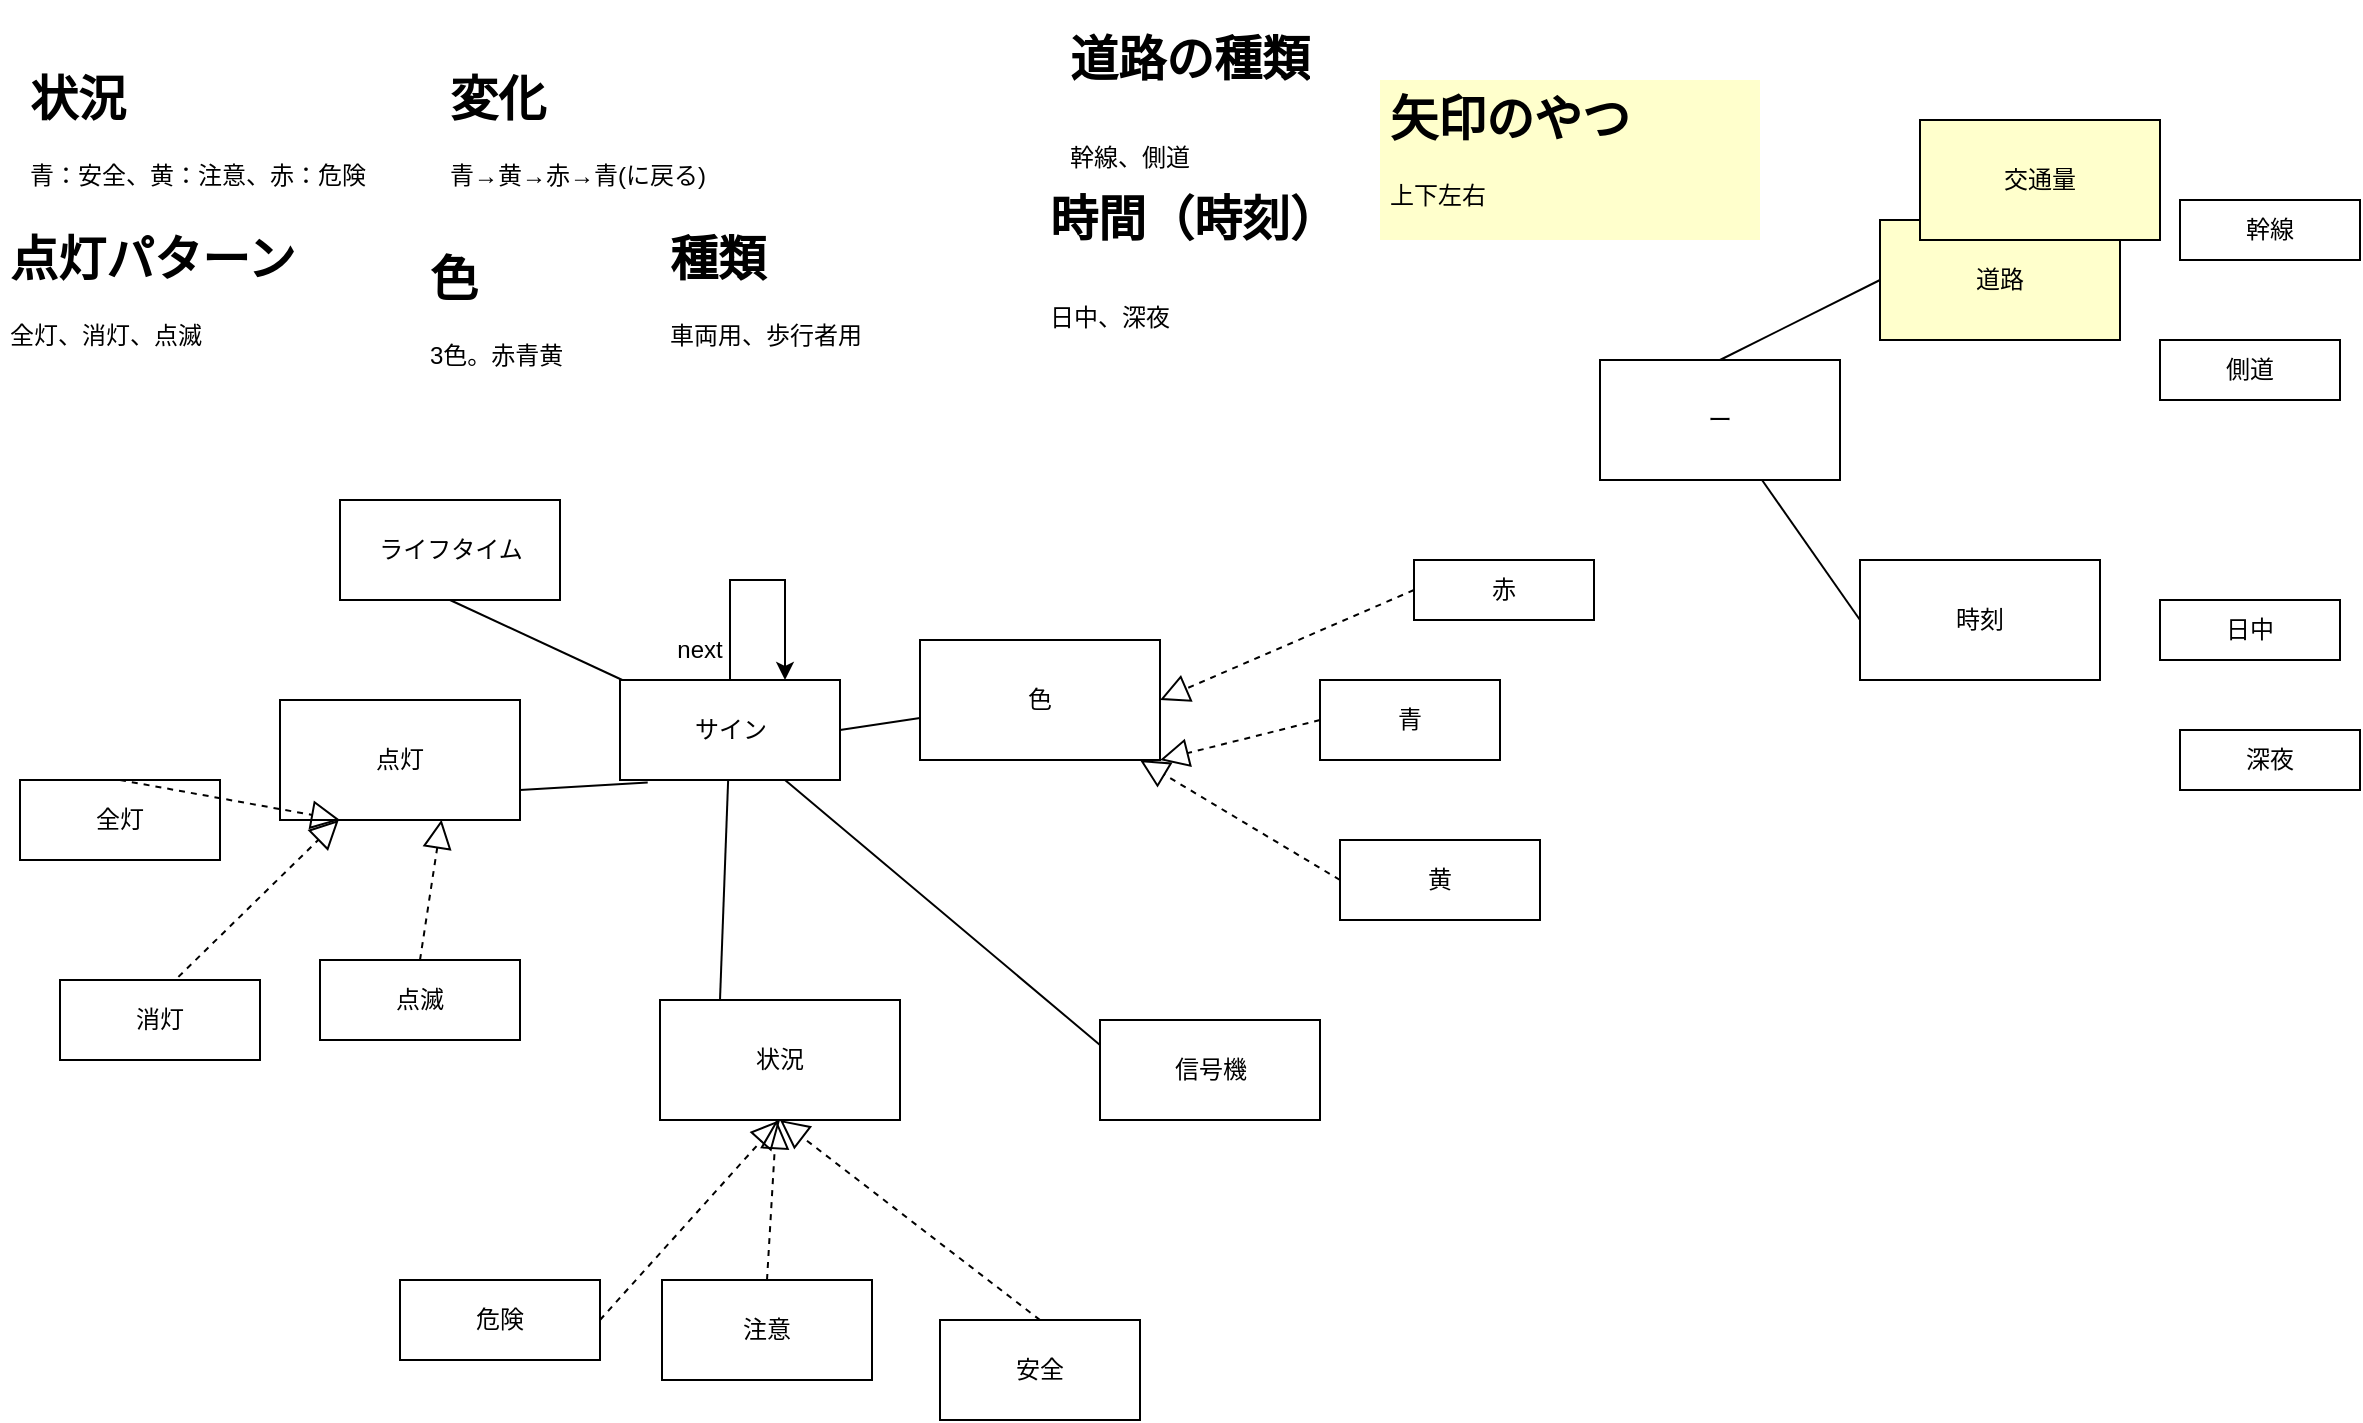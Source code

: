 <mxfile version="20.2.3" type="device"><diagram id="jWnToi57JITIwDMsDHNV" name="ページ1"><mxGraphModel dx="1253" dy="1033" grid="1" gridSize="10" guides="1" tooltips="1" connect="1" arrows="1" fold="1" page="1" pageScale="1" pageWidth="827" pageHeight="1169" math="0" shadow="0"><root><mxCell id="0"/><mxCell id="1" parent="0"/><mxCell id="VM4lnM-x1pUXhkawBHjk-1" value="&lt;h1&gt;色&lt;/h1&gt;&lt;div&gt;3色。赤青黄&lt;/div&gt;" style="text;html=1;strokeColor=none;fillColor=none;spacing=5;spacingTop=-20;whiteSpace=wrap;overflow=hidden;rounded=0;" vertex="1" parent="1"><mxGeometry x="240" y="120" width="190" height="80" as="geometry"/></mxCell><mxCell id="VM4lnM-x1pUXhkawBHjk-2" value="色" style="rounded=0;whiteSpace=wrap;html=1;" vertex="1" parent="1"><mxGeometry x="490" y="320" width="120" height="60" as="geometry"/></mxCell><mxCell id="VM4lnM-x1pUXhkawBHjk-3" value="状況" style="rounded=0;whiteSpace=wrap;html=1;" vertex="1" parent="1"><mxGeometry x="360" y="500" width="120" height="60" as="geometry"/></mxCell><mxCell id="VM4lnM-x1pUXhkawBHjk-4" value="赤" style="rounded=0;whiteSpace=wrap;html=1;" vertex="1" parent="1"><mxGeometry x="737" y="280" width="90" height="30" as="geometry"/></mxCell><mxCell id="VM4lnM-x1pUXhkawBHjk-7" value="青" style="rounded=0;whiteSpace=wrap;html=1;" vertex="1" parent="1"><mxGeometry x="690" y="340" width="90" height="40" as="geometry"/></mxCell><mxCell id="VM4lnM-x1pUXhkawBHjk-8" value="黄" style="rounded=0;whiteSpace=wrap;html=1;" vertex="1" parent="1"><mxGeometry x="700" y="420" width="100" height="40" as="geometry"/></mxCell><mxCell id="VM4lnM-x1pUXhkawBHjk-9" value="&lt;h1&gt;変化&lt;/h1&gt;&lt;div&gt;青→黄→赤→青(に戻る)&lt;/div&gt;" style="text;html=1;strokeColor=none;fillColor=none;spacing=5;spacingTop=-20;whiteSpace=wrap;overflow=hidden;rounded=0;" vertex="1" parent="1"><mxGeometry x="250" y="30" width="190" height="80" as="geometry"/></mxCell><mxCell id="VM4lnM-x1pUXhkawBHjk-10" value="&lt;h1&gt;状況&lt;/h1&gt;&lt;div&gt;青：安全、黄：注意、赤：危険&lt;/div&gt;" style="text;html=1;strokeColor=none;fillColor=none;spacing=5;spacingTop=-20;whiteSpace=wrap;overflow=hidden;rounded=0;" vertex="1" parent="1"><mxGeometry x="40" y="30" width="190" height="80" as="geometry"/></mxCell><mxCell id="VM4lnM-x1pUXhkawBHjk-11" value="" style="endArrow=block;dashed=1;endFill=0;endSize=12;html=1;rounded=0;entryX=1;entryY=0.5;entryDx=0;entryDy=0;exitX=0;exitY=0.5;exitDx=0;exitDy=0;" edge="1" parent="1" source="VM4lnM-x1pUXhkawBHjk-4" target="VM4lnM-x1pUXhkawBHjk-2"><mxGeometry width="160" relative="1" as="geometry"><mxPoint x="603" y="520" as="sourcePoint"/><mxPoint x="753" y="520" as="targetPoint"/></mxGeometry></mxCell><mxCell id="VM4lnM-x1pUXhkawBHjk-14" value="" style="endArrow=block;dashed=1;endFill=0;endSize=12;html=1;rounded=0;exitX=0;exitY=0.5;exitDx=0;exitDy=0;entryX=1;entryY=1;entryDx=0;entryDy=0;" edge="1" parent="1" source="VM4lnM-x1pUXhkawBHjk-7" target="VM4lnM-x1pUXhkawBHjk-2"><mxGeometry width="160" relative="1" as="geometry"><mxPoint x="643" y="480" as="sourcePoint"/><mxPoint x="553" y="460" as="targetPoint"/></mxGeometry></mxCell><mxCell id="VM4lnM-x1pUXhkawBHjk-15" value="" style="endArrow=block;dashed=1;endFill=0;endSize=12;html=1;rounded=0;exitX=0;exitY=0.5;exitDx=0;exitDy=0;" edge="1" parent="1" source="VM4lnM-x1pUXhkawBHjk-8" target="VM4lnM-x1pUXhkawBHjk-2"><mxGeometry width="160" relative="1" as="geometry"><mxPoint x="633" y="560" as="sourcePoint"/><mxPoint x="553" y="460" as="targetPoint"/></mxGeometry></mxCell><mxCell id="VM4lnM-x1pUXhkawBHjk-16" value="安全" style="rounded=0;whiteSpace=wrap;html=1;" vertex="1" parent="1"><mxGeometry x="500" y="660" width="100" height="50" as="geometry"/></mxCell><mxCell id="VM4lnM-x1pUXhkawBHjk-17" value="注意" style="rounded=0;whiteSpace=wrap;html=1;" vertex="1" parent="1"><mxGeometry x="361" y="640" width="105" height="50" as="geometry"/></mxCell><mxCell id="VM4lnM-x1pUXhkawBHjk-19" value="危険" style="rounded=0;whiteSpace=wrap;html=1;" vertex="1" parent="1"><mxGeometry x="230" y="640" width="100" height="40" as="geometry"/></mxCell><mxCell id="VM4lnM-x1pUXhkawBHjk-25" value="" style="endArrow=block;dashed=1;endFill=0;endSize=12;html=1;rounded=0;exitX=0.5;exitY=0;exitDx=0;exitDy=0;entryX=0.5;entryY=1;entryDx=0;entryDy=0;" edge="1" parent="1" source="VM4lnM-x1pUXhkawBHjk-16" target="VM4lnM-x1pUXhkawBHjk-3"><mxGeometry width="160" relative="1" as="geometry"><mxPoint x="840" y="590" as="sourcePoint"/><mxPoint x="720" y="470" as="targetPoint"/></mxGeometry></mxCell><mxCell id="VM4lnM-x1pUXhkawBHjk-26" value="" style="endArrow=block;dashed=1;endFill=0;endSize=12;html=1;rounded=0;exitX=0.5;exitY=0;exitDx=0;exitDy=0;" edge="1" parent="1" source="VM4lnM-x1pUXhkawBHjk-17" target="VM4lnM-x1pUXhkawBHjk-3"><mxGeometry width="160" relative="1" as="geometry"><mxPoint x="700" y="660" as="sourcePoint"/><mxPoint x="580" y="570" as="targetPoint"/></mxGeometry></mxCell><mxCell id="VM4lnM-x1pUXhkawBHjk-27" value="" style="endArrow=block;dashed=1;endFill=0;endSize=12;html=1;rounded=0;exitX=1;exitY=0.5;exitDx=0;exitDy=0;entryX=0.5;entryY=1;entryDx=0;entryDy=0;" edge="1" parent="1" source="VM4lnM-x1pUXhkawBHjk-19" target="VM4lnM-x1pUXhkawBHjk-3"><mxGeometry width="160" relative="1" as="geometry"><mxPoint x="552.5" y="670" as="sourcePoint"/><mxPoint x="580" y="580" as="targetPoint"/></mxGeometry></mxCell><mxCell id="VM4lnM-x1pUXhkawBHjk-28" value="&lt;h1&gt;点灯パターン&lt;/h1&gt;&lt;div&gt;全灯、消灯、点滅&lt;/div&gt;" style="text;html=1;strokeColor=none;fillColor=none;spacing=5;spacingTop=-20;whiteSpace=wrap;overflow=hidden;rounded=0;" vertex="1" parent="1"><mxGeometry x="30" y="110" width="190" height="80" as="geometry"/></mxCell><mxCell id="VM4lnM-x1pUXhkawBHjk-29" value="点灯" style="rounded=0;whiteSpace=wrap;html=1;" vertex="1" parent="1"><mxGeometry x="170" y="350" width="120" height="60" as="geometry"/></mxCell><mxCell id="VM4lnM-x1pUXhkawBHjk-31" value="全灯" style="rounded=0;whiteSpace=wrap;html=1;" vertex="1" parent="1"><mxGeometry x="40" y="390" width="100" height="40" as="geometry"/></mxCell><mxCell id="VM4lnM-x1pUXhkawBHjk-32" value="消灯" style="rounded=0;whiteSpace=wrap;html=1;" vertex="1" parent="1"><mxGeometry x="60" y="490" width="100" height="40" as="geometry"/></mxCell><mxCell id="VM4lnM-x1pUXhkawBHjk-33" value="点滅" style="rounded=0;whiteSpace=wrap;html=1;" vertex="1" parent="1"><mxGeometry x="190" y="480" width="100" height="40" as="geometry"/></mxCell><mxCell id="VM4lnM-x1pUXhkawBHjk-34" value="" style="endArrow=block;dashed=1;endFill=0;endSize=12;html=1;rounded=0;exitX=0.5;exitY=0;exitDx=0;exitDy=0;entryX=0.25;entryY=1;entryDx=0;entryDy=0;" edge="1" parent="1" source="VM4lnM-x1pUXhkawBHjk-31" target="VM4lnM-x1pUXhkawBHjk-29"><mxGeometry width="160" relative="1" as="geometry"><mxPoint x="383" y="750.0" as="sourcePoint"/><mxPoint x="475.5" y="670.0" as="targetPoint"/></mxGeometry></mxCell><mxCell id="VM4lnM-x1pUXhkawBHjk-35" value="" style="endArrow=block;dashed=1;endFill=0;endSize=12;html=1;rounded=0;exitX=0.592;exitY=-0.039;exitDx=0;exitDy=0;exitPerimeter=0;" edge="1" parent="1" source="VM4lnM-x1pUXhkawBHjk-32" target="VM4lnM-x1pUXhkawBHjk-29"><mxGeometry width="160" relative="1" as="geometry"><mxPoint x="113" y="530" as="sourcePoint"/><mxPoint x="193" y="500" as="targetPoint"/></mxGeometry></mxCell><mxCell id="VM4lnM-x1pUXhkawBHjk-36" value="" style="endArrow=block;dashed=1;endFill=0;endSize=12;html=1;rounded=0;exitX=0.5;exitY=0;exitDx=0;exitDy=0;entryX=0.673;entryY=0.997;entryDx=0;entryDy=0;entryPerimeter=0;" edge="1" parent="1" source="VM4lnM-x1pUXhkawBHjk-33" target="VM4lnM-x1pUXhkawBHjk-29"><mxGeometry width="160" relative="1" as="geometry"><mxPoint x="182.2" y="608.44" as="sourcePoint"/><mxPoint x="214.159" y="500" as="targetPoint"/></mxGeometry></mxCell><mxCell id="VM4lnM-x1pUXhkawBHjk-38" value="&lt;h1&gt;種類&lt;/h1&gt;&lt;div&gt;車両用、歩行者用&lt;/div&gt;" style="text;html=1;strokeColor=none;fillColor=none;spacing=5;spacingTop=-20;whiteSpace=wrap;overflow=hidden;rounded=0;" vertex="1" parent="1"><mxGeometry x="360" y="110" width="190" height="80" as="geometry"/></mxCell><mxCell id="VM4lnM-x1pUXhkawBHjk-39" value="&lt;h1&gt;&lt;span style=&quot;background-color: initial;&quot;&gt;時間（時刻）&lt;/span&gt;&lt;/h1&gt;&lt;h1&gt;&lt;span style=&quot;font-size: 12px; font-weight: 400;&quot;&gt;日中、深夜&lt;/span&gt;&lt;/h1&gt;" style="text;html=1;strokeColor=none;fillColor=none;spacing=5;spacingTop=-20;whiteSpace=wrap;overflow=hidden;rounded=0;" vertex="1" parent="1"><mxGeometry x="550" y="90" width="190" height="80" as="geometry"/></mxCell><mxCell id="VM4lnM-x1pUXhkawBHjk-40" value="&lt;h1&gt;道路の種類&lt;/h1&gt;&lt;h1&gt;&lt;span style=&quot;font-size: 12px; font-weight: 400;&quot;&gt;幹線、側道&lt;/span&gt;&lt;/h1&gt;" style="text;html=1;strokeColor=none;fillColor=none;spacing=5;spacingTop=-20;whiteSpace=wrap;overflow=hidden;rounded=0;" vertex="1" parent="1"><mxGeometry x="560" y="10" width="190" height="80" as="geometry"/></mxCell><mxCell id="VM4lnM-x1pUXhkawBHjk-41" value="信号機" style="html=1;" vertex="1" parent="1"><mxGeometry x="580" y="510" width="110" height="50" as="geometry"/></mxCell><mxCell id="VM4lnM-x1pUXhkawBHjk-47" value="サイン" style="html=1;" vertex="1" parent="1"><mxGeometry x="340" y="340" width="110" height="50" as="geometry"/></mxCell><mxCell id="VM4lnM-x1pUXhkawBHjk-51" value="" style="endArrow=none;html=1;rounded=0;exitX=1;exitY=0.75;exitDx=0;exitDy=0;entryX=0.126;entryY=1.026;entryDx=0;entryDy=0;entryPerimeter=0;" edge="1" parent="1" source="VM4lnM-x1pUXhkawBHjk-29" target="VM4lnM-x1pUXhkawBHjk-47"><mxGeometry width="50" height="50" relative="1" as="geometry"><mxPoint x="410" y="460" as="sourcePoint"/><mxPoint x="460" y="410" as="targetPoint"/></mxGeometry></mxCell><mxCell id="VM4lnM-x1pUXhkawBHjk-53" value="" style="endArrow=none;html=1;rounded=0;entryX=1;entryY=0.5;entryDx=0;entryDy=0;" edge="1" parent="1" source="VM4lnM-x1pUXhkawBHjk-2" target="VM4lnM-x1pUXhkawBHjk-47"><mxGeometry width="50" height="50" relative="1" as="geometry"><mxPoint x="461.46" y="610.54" as="sourcePoint"/><mxPoint x="385" y="440" as="targetPoint"/></mxGeometry></mxCell><mxCell id="VM4lnM-x1pUXhkawBHjk-54" value="" style="endArrow=none;html=1;rounded=0;exitX=0.25;exitY=0;exitDx=0;exitDy=0;" edge="1" parent="1" source="VM4lnM-x1pUXhkawBHjk-3" target="VM4lnM-x1pUXhkawBHjk-47"><mxGeometry width="50" height="50" relative="1" as="geometry"><mxPoint x="461.46" y="610.54" as="sourcePoint"/><mxPoint x="410.993" y="400" as="targetPoint"/></mxGeometry></mxCell><mxCell id="VM4lnM-x1pUXhkawBHjk-56" value="ライフタイム" style="html=1;" vertex="1" parent="1"><mxGeometry x="200" y="250" width="110" height="50" as="geometry"/></mxCell><mxCell id="VM4lnM-x1pUXhkawBHjk-57" value="" style="endArrow=none;html=1;rounded=0;exitX=0.5;exitY=1;exitDx=0;exitDy=0;" edge="1" parent="1" source="VM4lnM-x1pUXhkawBHjk-56" target="VM4lnM-x1pUXhkawBHjk-47"><mxGeometry width="50" height="50" relative="1" as="geometry"><mxPoint x="300" y="405" as="sourcePoint"/><mxPoint x="363.86" y="401.3" as="targetPoint"/></mxGeometry></mxCell><mxCell id="VM4lnM-x1pUXhkawBHjk-58" style="edgeStyle=orthogonalEdgeStyle;rounded=0;orthogonalLoop=1;jettySize=auto;html=1;entryX=0.75;entryY=0;entryDx=0;entryDy=0;" edge="1" parent="1" source="VM4lnM-x1pUXhkawBHjk-47" target="VM4lnM-x1pUXhkawBHjk-47"><mxGeometry relative="1" as="geometry"><Array as="points"><mxPoint x="395" y="290"/><mxPoint x="423" y="290"/></Array></mxGeometry></mxCell><mxCell id="VM4lnM-x1pUXhkawBHjk-59" value="next" style="text;html=1;strokeColor=none;fillColor=none;align=center;verticalAlign=middle;whiteSpace=wrap;rounded=0;" vertex="1" parent="1"><mxGeometry x="350" y="310" width="60" height="30" as="geometry"/></mxCell><mxCell id="VM4lnM-x1pUXhkawBHjk-60" value="" style="endArrow=none;html=1;rounded=0;exitX=0;exitY=0.25;exitDx=0;exitDy=0;entryX=0.75;entryY=1;entryDx=0;entryDy=0;" edge="1" parent="1" source="VM4lnM-x1pUXhkawBHjk-41" target="VM4lnM-x1pUXhkawBHjk-47"><mxGeometry width="50" height="50" relative="1" as="geometry"><mxPoint x="400" y="510.0" as="sourcePoint"/><mxPoint x="404.074" y="400" as="targetPoint"/></mxGeometry></mxCell><mxCell id="VM4lnM-x1pUXhkawBHjk-61" value="&lt;h1&gt;矢印のやつ&lt;/h1&gt;&lt;div&gt;上下左右&lt;/div&gt;" style="text;html=1;strokeColor=none;fillColor=#FFFFCC;spacing=5;spacingTop=-20;whiteSpace=wrap;overflow=hidden;rounded=0;" vertex="1" parent="1"><mxGeometry x="720" y="40" width="190" height="80" as="geometry"/></mxCell><mxCell id="VM4lnM-x1pUXhkawBHjk-63" value="道路" style="rounded=0;whiteSpace=wrap;html=1;fillColor=#FFFFCC;" vertex="1" parent="1"><mxGeometry x="970" y="110" width="120" height="60" as="geometry"/></mxCell><mxCell id="VM4lnM-x1pUXhkawBHjk-64" value="時刻" style="rounded=0;whiteSpace=wrap;html=1;" vertex="1" parent="1"><mxGeometry x="960" y="280" width="120" height="60" as="geometry"/></mxCell><mxCell id="VM4lnM-x1pUXhkawBHjk-65" value="幹線" style="rounded=0;whiteSpace=wrap;html=1;" vertex="1" parent="1"><mxGeometry x="1120" y="100" width="90" height="30" as="geometry"/></mxCell><mxCell id="VM4lnM-x1pUXhkawBHjk-66" value="側道" style="rounded=0;whiteSpace=wrap;html=1;" vertex="1" parent="1"><mxGeometry x="1110" y="170" width="90" height="30" as="geometry"/></mxCell><mxCell id="VM4lnM-x1pUXhkawBHjk-68" value="日中" style="rounded=0;whiteSpace=wrap;html=1;" vertex="1" parent="1"><mxGeometry x="1110" y="300" width="90" height="30" as="geometry"/></mxCell><mxCell id="VM4lnM-x1pUXhkawBHjk-69" value="深夜" style="rounded=0;whiteSpace=wrap;html=1;" vertex="1" parent="1"><mxGeometry x="1120" y="365" width="90" height="30" as="geometry"/></mxCell><mxCell id="VM4lnM-x1pUXhkawBHjk-72" value="ー" style="rounded=0;whiteSpace=wrap;html=1;" vertex="1" parent="1"><mxGeometry x="830" y="180" width="120" height="60" as="geometry"/></mxCell><mxCell id="VM4lnM-x1pUXhkawBHjk-74" value="" style="endArrow=none;html=1;rounded=0;exitX=0;exitY=0.5;exitDx=0;exitDy=0;" edge="1" parent="1" source="VM4lnM-x1pUXhkawBHjk-64" target="VM4lnM-x1pUXhkawBHjk-72"><mxGeometry width="50" height="50" relative="1" as="geometry"><mxPoint x="1037.5" y="462.5" as="sourcePoint"/><mxPoint x="880" y="330" as="targetPoint"/></mxGeometry></mxCell><mxCell id="VM4lnM-x1pUXhkawBHjk-75" value="" style="endArrow=none;html=1;rounded=0;exitX=0;exitY=0.5;exitDx=0;exitDy=0;entryX=0.5;entryY=0;entryDx=0;entryDy=0;" edge="1" parent="1" source="VM4lnM-x1pUXhkawBHjk-63" target="VM4lnM-x1pUXhkawBHjk-72"><mxGeometry width="50" height="50" relative="1" as="geometry"><mxPoint x="1007.5" y="316.25" as="sourcePoint"/><mxPoint x="850" y="183.75" as="targetPoint"/></mxGeometry></mxCell><mxCell id="VM4lnM-x1pUXhkawBHjk-76" value="交通量" style="rounded=0;whiteSpace=wrap;html=1;fillColor=#FFFFCC;" vertex="1" parent="1"><mxGeometry x="990" y="60" width="120" height="60" as="geometry"/></mxCell></root></mxGraphModel></diagram></mxfile>